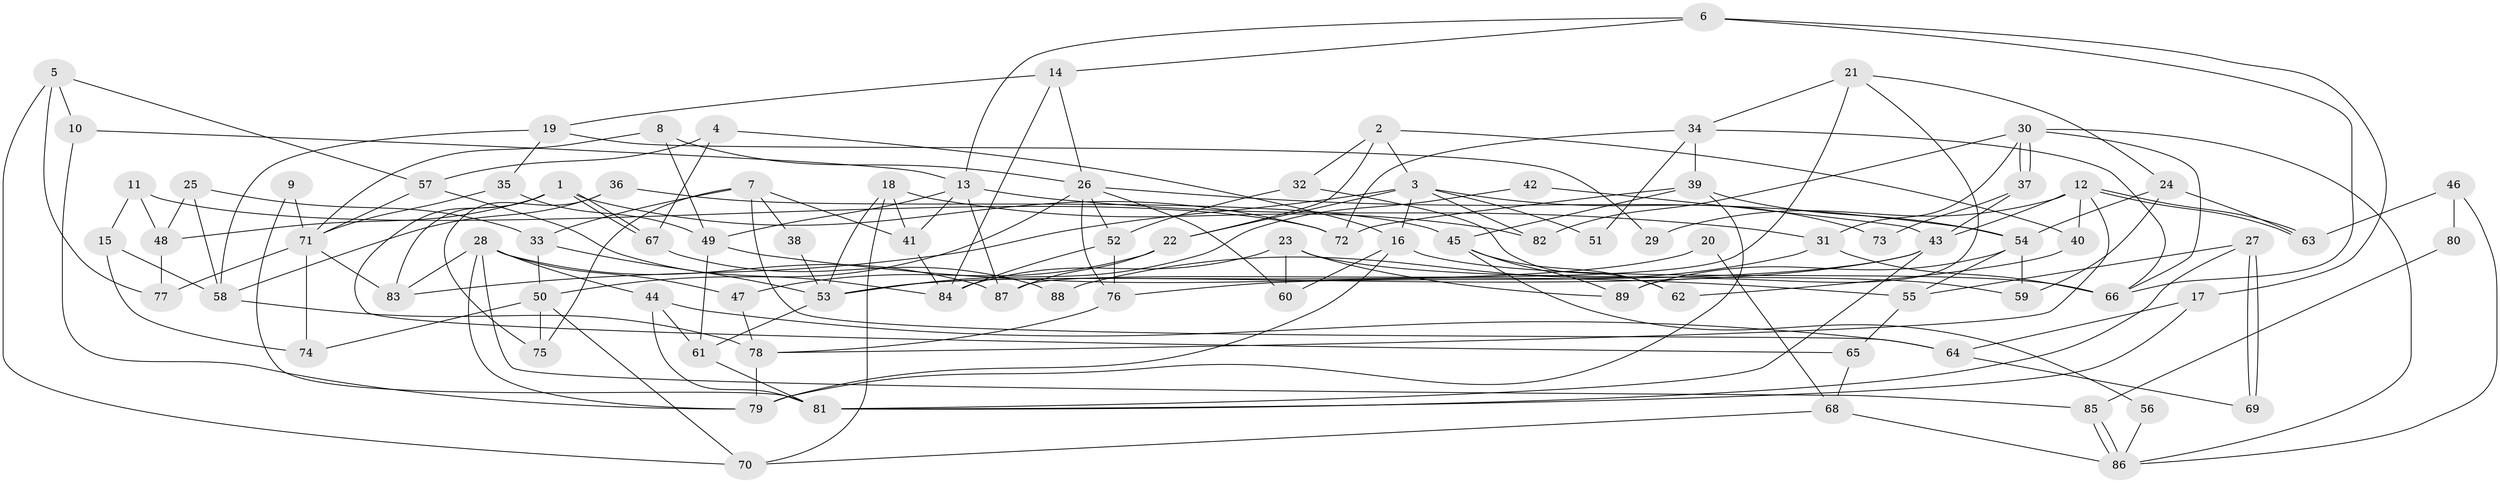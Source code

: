 // Generated by graph-tools (version 1.1) at 2025/35/03/09/25 02:35:59]
// undirected, 89 vertices, 178 edges
graph export_dot {
graph [start="1"]
  node [color=gray90,style=filled];
  1;
  2;
  3;
  4;
  5;
  6;
  7;
  8;
  9;
  10;
  11;
  12;
  13;
  14;
  15;
  16;
  17;
  18;
  19;
  20;
  21;
  22;
  23;
  24;
  25;
  26;
  27;
  28;
  29;
  30;
  31;
  32;
  33;
  34;
  35;
  36;
  37;
  38;
  39;
  40;
  41;
  42;
  43;
  44;
  45;
  46;
  47;
  48;
  49;
  50;
  51;
  52;
  53;
  54;
  55;
  56;
  57;
  58;
  59;
  60;
  61;
  62;
  63;
  64;
  65;
  66;
  67;
  68;
  69;
  70;
  71;
  72;
  73;
  74;
  75;
  76;
  77;
  78;
  79;
  80;
  81;
  82;
  83;
  84;
  85;
  86;
  87;
  88;
  89;
  1 -- 65;
  1 -- 67;
  1 -- 67;
  1 -- 48;
  1 -- 72;
  1 -- 83;
  2 -- 3;
  2 -- 32;
  2 -- 22;
  2 -- 40;
  3 -- 22;
  3 -- 83;
  3 -- 16;
  3 -- 51;
  3 -- 73;
  3 -- 82;
  4 -- 16;
  4 -- 57;
  4 -- 67;
  5 -- 10;
  5 -- 77;
  5 -- 57;
  5 -- 70;
  6 -- 14;
  6 -- 13;
  6 -- 17;
  6 -- 66;
  7 -- 33;
  7 -- 41;
  7 -- 38;
  7 -- 64;
  7 -- 75;
  8 -- 49;
  8 -- 26;
  8 -- 71;
  9 -- 71;
  9 -- 81;
  10 -- 79;
  10 -- 13;
  11 -- 48;
  11 -- 72;
  11 -- 15;
  12 -- 78;
  12 -- 63;
  12 -- 63;
  12 -- 29;
  12 -- 40;
  12 -- 43;
  13 -- 87;
  13 -- 31;
  13 -- 41;
  13 -- 49;
  14 -- 84;
  14 -- 26;
  14 -- 19;
  15 -- 74;
  15 -- 58;
  16 -- 66;
  16 -- 60;
  16 -- 79;
  17 -- 64;
  17 -- 81;
  18 -- 70;
  18 -- 41;
  18 -- 53;
  18 -- 82;
  19 -- 58;
  19 -- 29;
  19 -- 35;
  20 -- 68;
  20 -- 53;
  21 -- 87;
  21 -- 34;
  21 -- 24;
  21 -- 89;
  22 -- 47;
  22 -- 87;
  23 -- 84;
  23 -- 89;
  23 -- 59;
  23 -- 60;
  24 -- 54;
  24 -- 59;
  24 -- 63;
  25 -- 58;
  25 -- 33;
  25 -- 48;
  26 -- 60;
  26 -- 54;
  26 -- 50;
  26 -- 52;
  26 -- 76;
  27 -- 81;
  27 -- 69;
  27 -- 69;
  27 -- 55;
  28 -- 79;
  28 -- 44;
  28 -- 47;
  28 -- 83;
  28 -- 85;
  28 -- 87;
  30 -- 82;
  30 -- 37;
  30 -- 37;
  30 -- 31;
  30 -- 66;
  30 -- 86;
  31 -- 66;
  31 -- 88;
  32 -- 52;
  32 -- 62;
  33 -- 50;
  33 -- 53;
  34 -- 39;
  34 -- 66;
  34 -- 51;
  34 -- 72;
  35 -- 71;
  35 -- 49;
  36 -- 58;
  36 -- 45;
  36 -- 75;
  37 -- 43;
  37 -- 73;
  38 -- 53;
  39 -- 54;
  39 -- 72;
  39 -- 45;
  39 -- 79;
  40 -- 62;
  41 -- 84;
  42 -- 53;
  42 -- 43;
  43 -- 53;
  43 -- 76;
  43 -- 81;
  44 -- 61;
  44 -- 81;
  44 -- 64;
  45 -- 89;
  45 -- 56;
  45 -- 62;
  46 -- 63;
  46 -- 86;
  46 -- 80;
  47 -- 78;
  48 -- 77;
  49 -- 55;
  49 -- 61;
  50 -- 75;
  50 -- 70;
  50 -- 74;
  52 -- 76;
  52 -- 84;
  53 -- 61;
  54 -- 55;
  54 -- 59;
  54 -- 89;
  55 -- 65;
  56 -- 86;
  57 -- 71;
  57 -- 84;
  58 -- 78;
  61 -- 81;
  64 -- 69;
  65 -- 68;
  67 -- 88;
  68 -- 70;
  68 -- 86;
  71 -- 83;
  71 -- 74;
  71 -- 77;
  76 -- 78;
  78 -- 79;
  80 -- 85;
  85 -- 86;
  85 -- 86;
}
